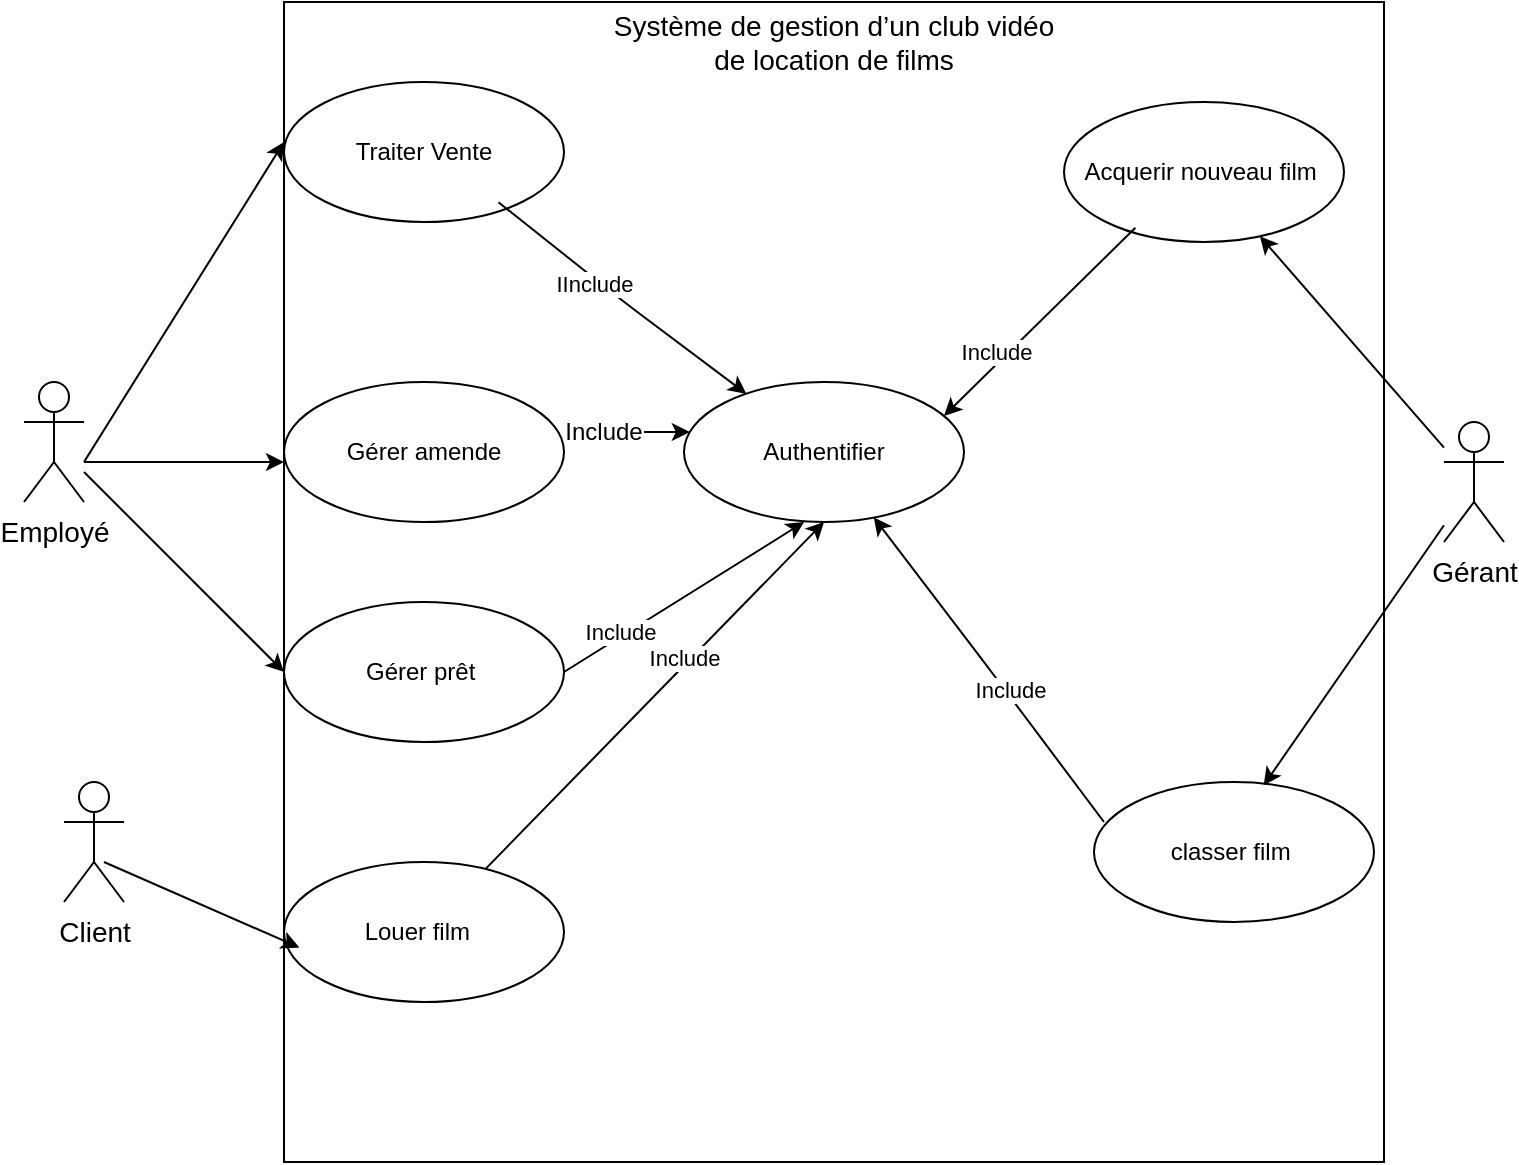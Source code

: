 <mxfile version="13.9.8" type="github">
  <diagram name="Page-1" id="e7e014a7-5840-1c2e-5031-d8a46d1fe8dd">
    <mxGraphModel dx="1635" dy="902" grid="1" gridSize="10" guides="1" tooltips="1" connect="1" arrows="1" fold="1" page="1" pageScale="1" pageWidth="1169" pageHeight="826" background="#ffffff" math="0" shadow="0">
      <root>
        <mxCell id="0" />
        <mxCell id="1" parent="0" />
        <mxCell id="ux-bb5XQzaTD-5cg93xW-41" value="" style="html=1;" vertex="1" parent="1">
          <mxGeometry x="360" y="100" width="550" height="580" as="geometry" />
        </mxCell>
        <mxCell id="ux-bb5XQzaTD-5cg93xW-46" value="Traiter Vente" style="ellipse;whiteSpace=wrap;html=1;" vertex="1" parent="1">
          <mxGeometry x="360" y="140" width="140" height="70" as="geometry" />
        </mxCell>
        <mxCell id="ux-bb5XQzaTD-5cg93xW-56" value="" style="edgeStyle=orthogonalEdgeStyle;rounded=0;orthogonalLoop=1;jettySize=auto;html=1;" edge="1" parent="1" source="ux-bb5XQzaTD-5cg93xW-87" target="ux-bb5XQzaTD-5cg93xW-49">
          <mxGeometry relative="1" as="geometry">
            <Array as="points">
              <mxPoint x="540" y="320" />
              <mxPoint x="540" y="320" />
            </Array>
          </mxGeometry>
        </mxCell>
        <mxCell id="ux-bb5XQzaTD-5cg93xW-47" value="Gérer amende" style="ellipse;whiteSpace=wrap;html=1;" vertex="1" parent="1">
          <mxGeometry x="360" y="290" width="140" height="70" as="geometry" />
        </mxCell>
        <mxCell id="ux-bb5XQzaTD-5cg93xW-48" value="Gérer prêt&amp;nbsp;" style="ellipse;whiteSpace=wrap;html=1;" vertex="1" parent="1">
          <mxGeometry x="360" y="400" width="140" height="70" as="geometry" />
        </mxCell>
        <mxCell id="ux-bb5XQzaTD-5cg93xW-49" value="Authentifier" style="ellipse;whiteSpace=wrap;html=1;" vertex="1" parent="1">
          <mxGeometry x="560" y="290" width="140" height="70" as="geometry" />
        </mxCell>
        <mxCell id="ux-bb5XQzaTD-5cg93xW-50" value="Acquerir nouveau film&amp;nbsp;" style="ellipse;whiteSpace=wrap;html=1;" vertex="1" parent="1">
          <mxGeometry x="750" y="150" width="140" height="70" as="geometry" />
        </mxCell>
        <mxCell id="ux-bb5XQzaTD-5cg93xW-51" value="classer film&amp;nbsp;" style="ellipse;whiteSpace=wrap;html=1;" vertex="1" parent="1">
          <mxGeometry x="765" y="490" width="140" height="70" as="geometry" />
        </mxCell>
        <mxCell id="ux-bb5XQzaTD-5cg93xW-57" value="Louer film&amp;nbsp;&amp;nbsp;" style="ellipse;whiteSpace=wrap;html=1;" vertex="1" parent="1">
          <mxGeometry x="360" y="530" width="140" height="70" as="geometry" />
        </mxCell>
        <mxCell id="ux-bb5XQzaTD-5cg93xW-59" value="" style="endArrow=classic;html=1;exitX=0.255;exitY=0.898;exitDx=0;exitDy=0;exitPerimeter=0;" edge="1" parent="1" source="ux-bb5XQzaTD-5cg93xW-50">
          <mxGeometry width="50" height="50" relative="1" as="geometry">
            <mxPoint x="765" y="230" as="sourcePoint" />
            <mxPoint x="690" y="307" as="targetPoint" />
          </mxGeometry>
        </mxCell>
        <mxCell id="ux-bb5XQzaTD-5cg93xW-84" value="Include" style="edgeLabel;html=1;align=center;verticalAlign=middle;resizable=0;points=[];" vertex="1" connectable="0" parent="ux-bb5XQzaTD-5cg93xW-59">
          <mxGeometry x="0.378" y="-6" relative="1" as="geometry">
            <mxPoint y="1" as="offset" />
          </mxGeometry>
        </mxCell>
        <mxCell id="ux-bb5XQzaTD-5cg93xW-61" value="" style="endArrow=classic;html=1;" edge="1" parent="1" target="ux-bb5XQzaTD-5cg93xW-49">
          <mxGeometry width="50" height="50" relative="1" as="geometry">
            <mxPoint x="770" y="510" as="sourcePoint" />
            <mxPoint x="820" y="460" as="targetPoint" />
            <Array as="points">
              <mxPoint x="710" y="430" />
            </Array>
          </mxGeometry>
        </mxCell>
        <mxCell id="ux-bb5XQzaTD-5cg93xW-83" value="Include" style="edgeLabel;html=1;align=center;verticalAlign=middle;resizable=0;points=[];" vertex="1" connectable="0" parent="ux-bb5XQzaTD-5cg93xW-61">
          <mxGeometry x="-0.149" y="-2" relative="1" as="geometry">
            <mxPoint as="offset" />
          </mxGeometry>
        </mxCell>
        <mxCell id="ux-bb5XQzaTD-5cg93xW-65" value="" style="endArrow=classic;html=1;exitX=0.766;exitY=0.859;exitDx=0;exitDy=0;exitPerimeter=0;" edge="1" parent="1" source="ux-bb5XQzaTD-5cg93xW-46" target="ux-bb5XQzaTD-5cg93xW-49">
          <mxGeometry width="50" height="50" relative="1" as="geometry">
            <mxPoint x="490" y="250" as="sourcePoint" />
            <mxPoint x="540" y="200" as="targetPoint" />
            <Array as="points">
              <mxPoint x="530" y="250" />
            </Array>
          </mxGeometry>
        </mxCell>
        <mxCell id="ux-bb5XQzaTD-5cg93xW-81" value="IInclude" style="edgeLabel;html=1;align=center;verticalAlign=middle;resizable=0;points=[];" vertex="1" connectable="0" parent="ux-bb5XQzaTD-5cg93xW-65">
          <mxGeometry x="-0.201" y="-2" relative="1" as="geometry">
            <mxPoint as="offset" />
          </mxGeometry>
        </mxCell>
        <mxCell id="ux-bb5XQzaTD-5cg93xW-66" value="" style="endArrow=classic;html=1;exitX=1;exitY=0.5;exitDx=0;exitDy=0;entryX=0.429;entryY=1;entryDx=0;entryDy=0;entryPerimeter=0;" edge="1" parent="1" source="ux-bb5XQzaTD-5cg93xW-48" target="ux-bb5XQzaTD-5cg93xW-49">
          <mxGeometry width="50" height="50" relative="1" as="geometry">
            <mxPoint x="560" y="510" as="sourcePoint" />
            <mxPoint x="610" y="460" as="targetPoint" />
          </mxGeometry>
        </mxCell>
        <mxCell id="ux-bb5XQzaTD-5cg93xW-85" value="Include" style="edgeLabel;html=1;align=center;verticalAlign=middle;resizable=0;points=[];" vertex="1" connectable="0" parent="ux-bb5XQzaTD-5cg93xW-66">
          <mxGeometry x="-0.514" y="2" relative="1" as="geometry">
            <mxPoint as="offset" />
          </mxGeometry>
        </mxCell>
        <mxCell id="ux-bb5XQzaTD-5cg93xW-67" value="&lt;font style=&quot;font-size: 14px&quot;&gt;Employé&lt;/font&gt;" style="shape=umlActor;verticalLabelPosition=bottom;verticalAlign=top;html=1;outlineConnect=0;" vertex="1" parent="1">
          <mxGeometry x="230" y="290" width="30" height="60" as="geometry" />
        </mxCell>
        <mxCell id="ux-bb5XQzaTD-5cg93xW-69" value="&lt;span style=&quot;font-size: 14px&quot;&gt;Gérant&lt;/span&gt;" style="shape=umlActor;verticalLabelPosition=bottom;verticalAlign=top;html=1;outlineConnect=0;" vertex="1" parent="1">
          <mxGeometry x="940" y="310" width="30" height="60" as="geometry" />
        </mxCell>
        <mxCell id="ux-bb5XQzaTD-5cg93xW-70" value="&lt;span style=&quot;font-size: 14px&quot;&gt;Client&lt;/span&gt;" style="shape=umlActor;verticalLabelPosition=bottom;verticalAlign=top;html=1;outlineConnect=0;" vertex="1" parent="1">
          <mxGeometry x="250" y="490" width="30" height="60" as="geometry" />
        </mxCell>
        <mxCell id="ux-bb5XQzaTD-5cg93xW-71" value="" style="endArrow=classic;html=1;" edge="1" parent="1" source="ux-bb5XQzaTD-5cg93xW-69" target="ux-bb5XQzaTD-5cg93xW-50">
          <mxGeometry width="50" height="50" relative="1" as="geometry">
            <mxPoint x="840" y="330" as="sourcePoint" />
            <mxPoint x="890" y="280" as="targetPoint" />
          </mxGeometry>
        </mxCell>
        <mxCell id="ux-bb5XQzaTD-5cg93xW-72" value="" style="endArrow=classic;html=1;entryX=0.606;entryY=0.024;entryDx=0;entryDy=0;entryPerimeter=0;" edge="1" parent="1" source="ux-bb5XQzaTD-5cg93xW-69" target="ux-bb5XQzaTD-5cg93xW-51">
          <mxGeometry width="50" height="50" relative="1" as="geometry">
            <mxPoint x="830" y="415" as="sourcePoint" />
            <mxPoint x="880" y="365" as="targetPoint" />
          </mxGeometry>
        </mxCell>
        <mxCell id="ux-bb5XQzaTD-5cg93xW-73" value="" style="endArrow=classic;html=1;" edge="1" parent="1">
          <mxGeometry width="50" height="50" relative="1" as="geometry">
            <mxPoint x="260" y="330" as="sourcePoint" />
            <mxPoint x="360" y="170" as="targetPoint" />
          </mxGeometry>
        </mxCell>
        <mxCell id="ux-bb5XQzaTD-5cg93xW-75" value="" style="endArrow=classic;html=1;entryX=0;entryY=0.5;entryDx=0;entryDy=0;" edge="1" parent="1" source="ux-bb5XQzaTD-5cg93xW-67" target="ux-bb5XQzaTD-5cg93xW-48">
          <mxGeometry width="50" height="50" relative="1" as="geometry">
            <mxPoint x="280" y="330" as="sourcePoint" />
            <mxPoint x="300" y="370" as="targetPoint" />
          </mxGeometry>
        </mxCell>
        <mxCell id="ux-bb5XQzaTD-5cg93xW-77" value="" style="endArrow=classic;html=1;" edge="1" parent="1">
          <mxGeometry width="50" height="50" relative="1" as="geometry">
            <mxPoint x="260" y="330" as="sourcePoint" />
            <mxPoint x="360" y="330" as="targetPoint" />
          </mxGeometry>
        </mxCell>
        <mxCell id="ux-bb5XQzaTD-5cg93xW-78" value="" style="endArrow=classic;html=1;entryX=0.055;entryY=0.611;entryDx=0;entryDy=0;entryPerimeter=0;" edge="1" parent="1" target="ux-bb5XQzaTD-5cg93xW-57">
          <mxGeometry width="50" height="50" relative="1" as="geometry">
            <mxPoint x="270" y="530" as="sourcePoint" />
            <mxPoint x="320" y="480" as="targetPoint" />
          </mxGeometry>
        </mxCell>
        <mxCell id="ux-bb5XQzaTD-5cg93xW-79" value="" style="endArrow=classic;html=1;entryX=0.5;entryY=1;entryDx=0;entryDy=0;" edge="1" parent="1" source="ux-bb5XQzaTD-5cg93xW-57" target="ux-bb5XQzaTD-5cg93xW-49">
          <mxGeometry width="50" height="50" relative="1" as="geometry">
            <mxPoint x="520" y="490" as="sourcePoint" />
            <mxPoint x="570" y="440" as="targetPoint" />
          </mxGeometry>
        </mxCell>
        <mxCell id="ux-bb5XQzaTD-5cg93xW-82" value="Include" style="edgeLabel;html=1;align=center;verticalAlign=middle;resizable=0;points=[];" vertex="1" connectable="0" parent="ux-bb5XQzaTD-5cg93xW-79">
          <mxGeometry x="0.196" y="3" relative="1" as="geometry">
            <mxPoint as="offset" />
          </mxGeometry>
        </mxCell>
        <mxCell id="ux-bb5XQzaTD-5cg93xW-80" value="&lt;font style=&quot;font-size: 14px&quot;&gt;Système de gestion d’un club vidéo de location de films&lt;/font&gt;" style="text;html=1;strokeColor=none;fillColor=none;align=center;verticalAlign=middle;whiteSpace=wrap;rounded=0;strokeWidth=4;" vertex="1" parent="1">
          <mxGeometry x="520" y="110" width="230" height="20" as="geometry" />
        </mxCell>
        <mxCell id="ux-bb5XQzaTD-5cg93xW-87" value="Include" style="text;html=1;strokeColor=none;fillColor=none;align=center;verticalAlign=middle;whiteSpace=wrap;rounded=0;" vertex="1" parent="1">
          <mxGeometry x="500" y="305" width="40" height="20" as="geometry" />
        </mxCell>
      </root>
    </mxGraphModel>
  </diagram>
</mxfile>
